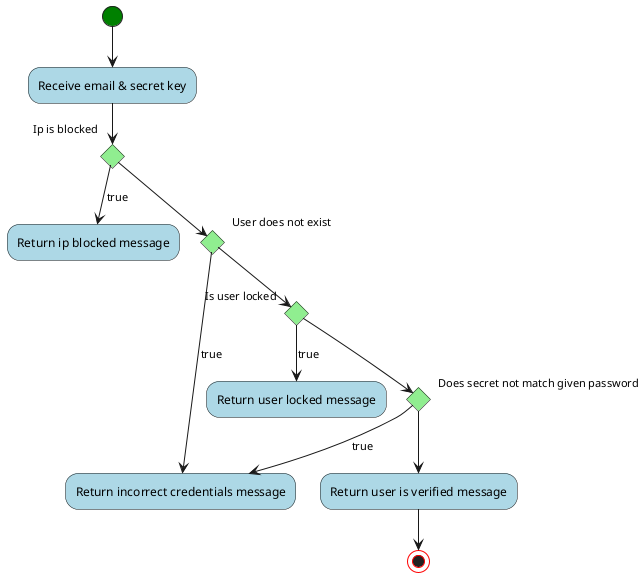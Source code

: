 @startuml User registration verification

skinparam activity {
    BackgroundColor lightblue
    
    StartColor green
    EndColor red
    
    diamondBackgroundColor lightgreen
}


(*) --> "Receive email & secret key"

if "Ip is blocked" then
	-->[true] "Return ip blocked message"
else
	if "User does not exist" then
		-->[true] "Return incorrect credentials message"
	else
		if "Is user locked" then
			-->[true] "Return user locked message"
		else
			if "Does secret not match given password" then
				-->[true] "Return incorrect credentials message"
			else
				-->"Return user is verified message"
			end if
		end if
	end if
end if

-->(*)

@enduml
